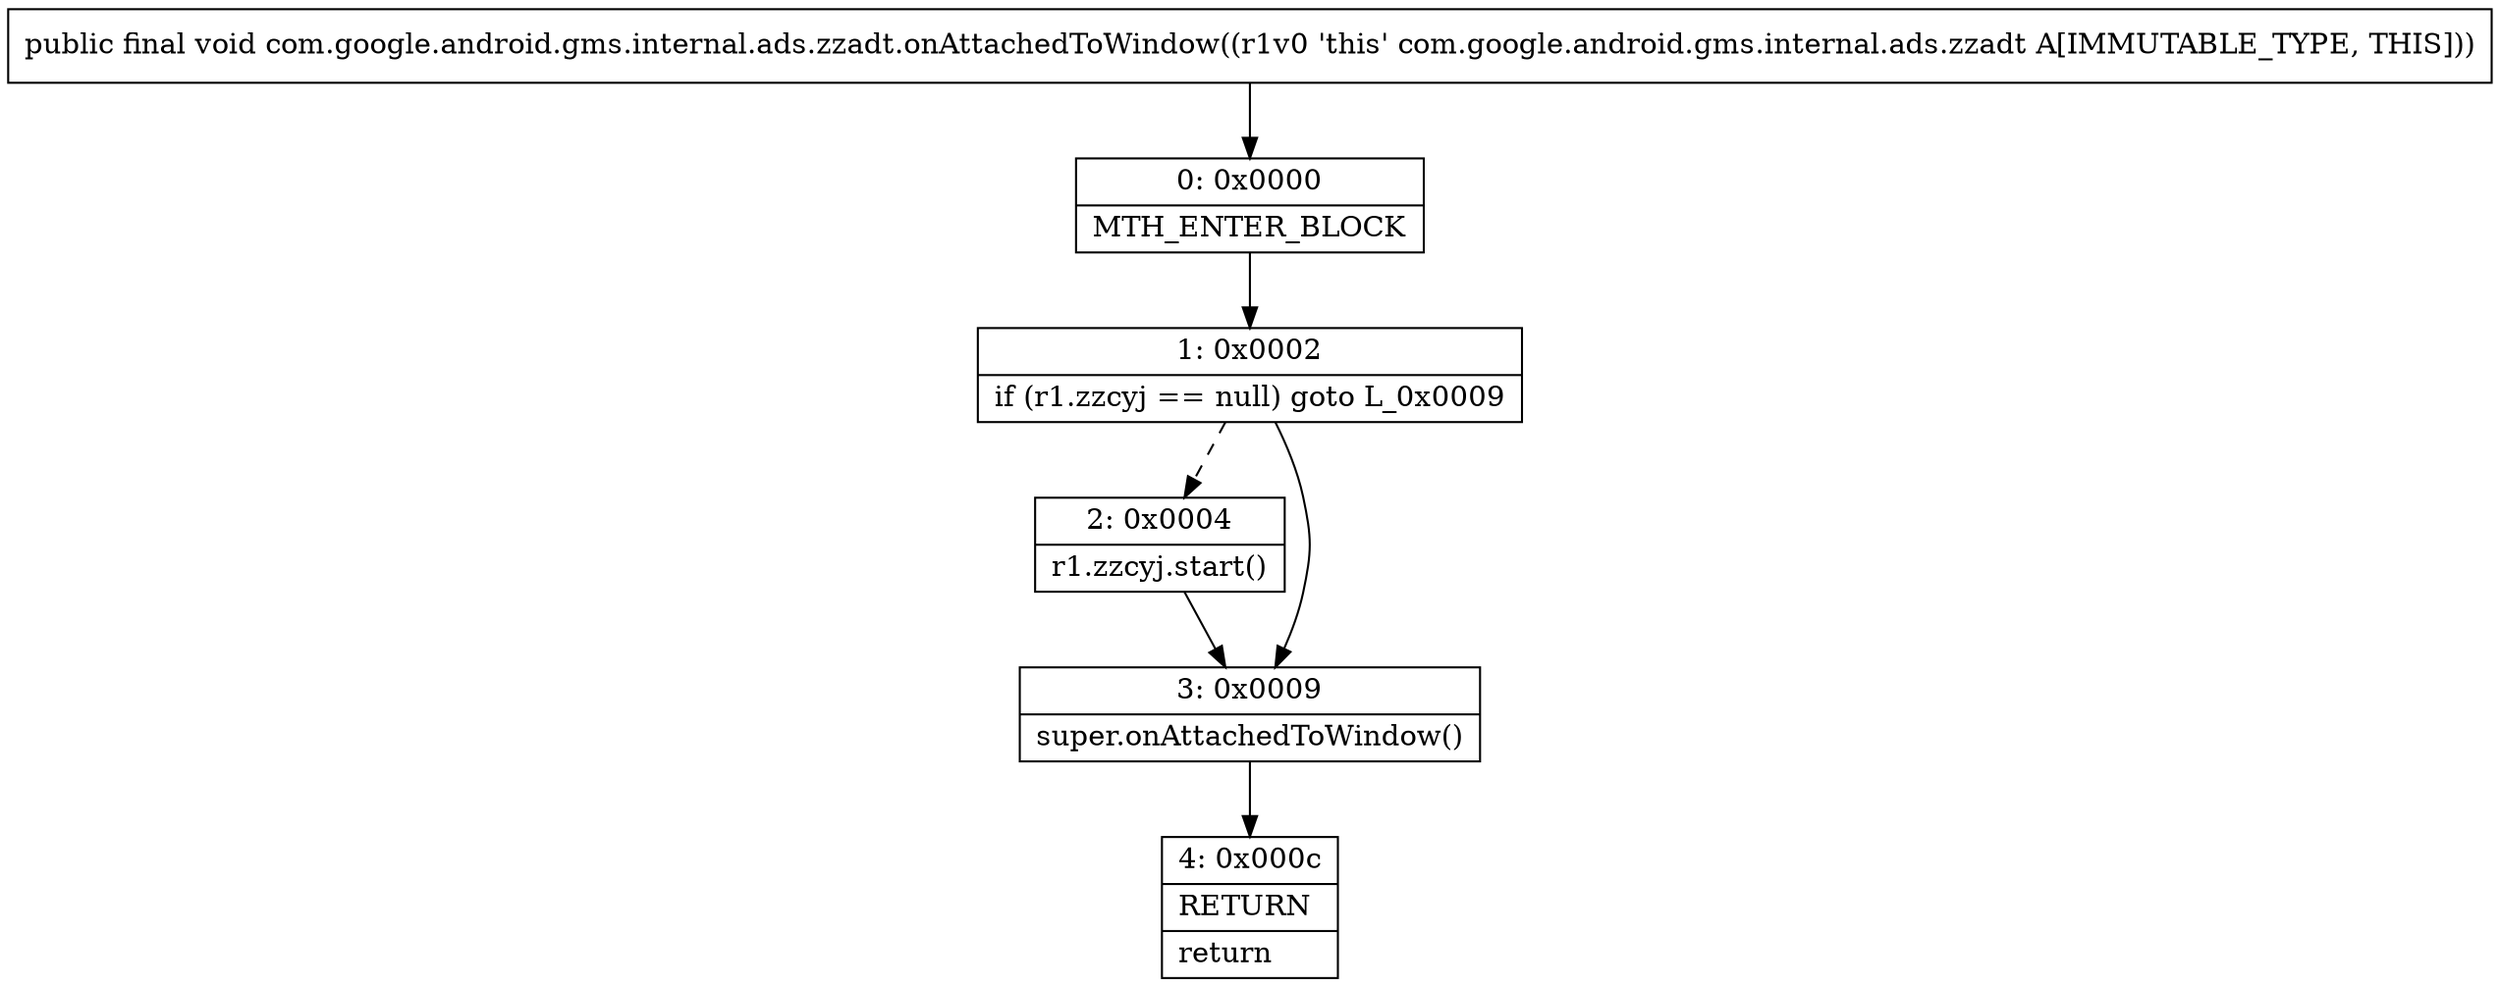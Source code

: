 digraph "CFG forcom.google.android.gms.internal.ads.zzadt.onAttachedToWindow()V" {
Node_0 [shape=record,label="{0\:\ 0x0000|MTH_ENTER_BLOCK\l}"];
Node_1 [shape=record,label="{1\:\ 0x0002|if (r1.zzcyj == null) goto L_0x0009\l}"];
Node_2 [shape=record,label="{2\:\ 0x0004|r1.zzcyj.start()\l}"];
Node_3 [shape=record,label="{3\:\ 0x0009|super.onAttachedToWindow()\l}"];
Node_4 [shape=record,label="{4\:\ 0x000c|RETURN\l|return\l}"];
MethodNode[shape=record,label="{public final void com.google.android.gms.internal.ads.zzadt.onAttachedToWindow((r1v0 'this' com.google.android.gms.internal.ads.zzadt A[IMMUTABLE_TYPE, THIS])) }"];
MethodNode -> Node_0;
Node_0 -> Node_1;
Node_1 -> Node_2[style=dashed];
Node_1 -> Node_3;
Node_2 -> Node_3;
Node_3 -> Node_4;
}

